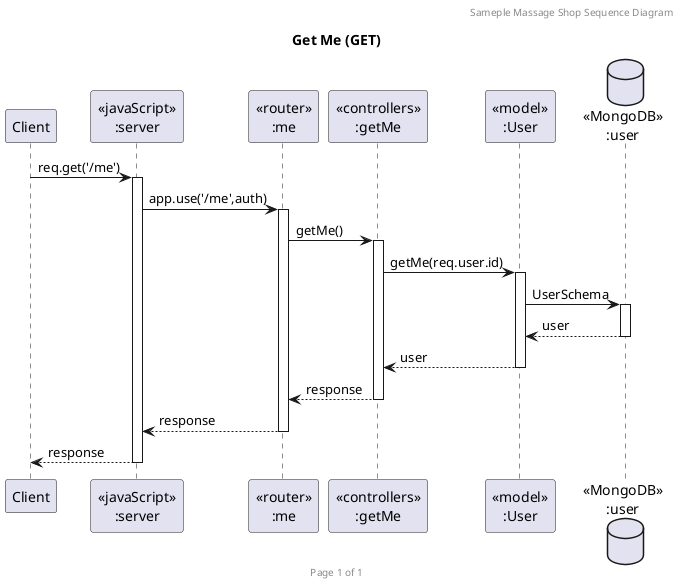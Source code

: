 @startuml Get Me (GET)

header Sameple Massage Shop Sequence Diagram
footer Page %page% of %lastpage%
title "Get Me (GET)"

participant "Client" as client
participant "<<javaScript>>\n:server" as server
participant "<<router>>\n:me" as routerMe
participant "<<controllers>>\n:getMe" as controllersGetMe
participant "<<model>>\n:User" as modelUser
database "<<MongoDB>>\n:user" as UserDatabase

client->server ++:req.get('/me')
server->routerMe ++:app.use('/me',auth)
routerMe -> controllersGetMe ++:getMe()
controllersGetMe->modelUser ++:getMe(req.user.id)
modelUser ->UserDatabase ++: UserSchema
UserDatabase --> modelUser --: user
controllersGetMe <-- modelUser --:user
routerMe <-- controllersGetMe --:response
server <-- routerMe --:response
client <-- server --:response

@enduml